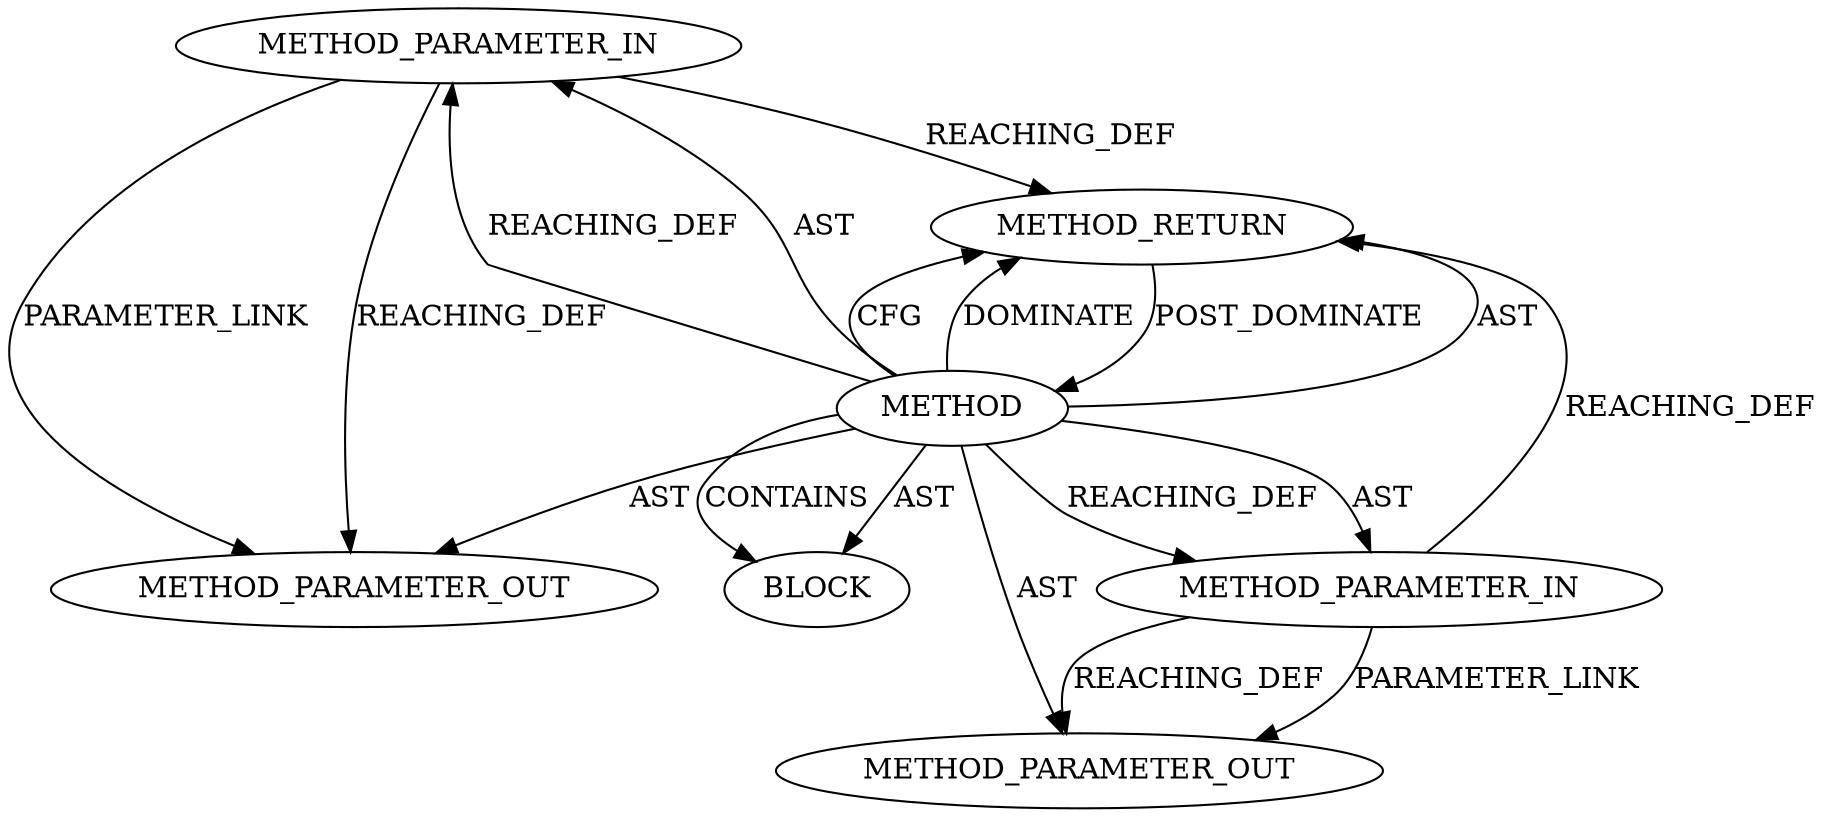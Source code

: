 digraph {
  22003 [label=METHOD_PARAMETER_OUT ORDER=2 CODE="p2" IS_VARIADIC=false TYPE_FULL_NAME="ANY" EVALUATION_STRATEGY="BY_VALUE" INDEX=2 NAME="p2"]
  22002 [label=METHOD_PARAMETER_OUT ORDER=1 CODE="p1" IS_VARIADIC=false TYPE_FULL_NAME="ANY" EVALUATION_STRATEGY="BY_VALUE" INDEX=1 NAME="p1"]
  19982 [label=METHOD_PARAMETER_IN ORDER=2 CODE="p2" IS_VARIADIC=false TYPE_FULL_NAME="ANY" EVALUATION_STRATEGY="BY_VALUE" INDEX=2 NAME="p2"]
  19980 [label=METHOD AST_PARENT_TYPE="NAMESPACE_BLOCK" AST_PARENT_FULL_NAME="<global>" ORDER=0 CODE="<empty>" FULL_NAME="INIT_WORK" IS_EXTERNAL=true FILENAME="<empty>" SIGNATURE="" NAME="INIT_WORK"]
  19981 [label=METHOD_PARAMETER_IN ORDER=1 CODE="p1" IS_VARIADIC=false TYPE_FULL_NAME="ANY" EVALUATION_STRATEGY="BY_VALUE" INDEX=1 NAME="p1"]
  19984 [label=METHOD_RETURN ORDER=2 CODE="RET" TYPE_FULL_NAME="ANY" EVALUATION_STRATEGY="BY_VALUE"]
  19983 [label=BLOCK ORDER=1 ARGUMENT_INDEX=1 CODE="<empty>" TYPE_FULL_NAME="ANY"]
  19982 -> 22003 [label=PARAMETER_LINK ]
  19982 -> 22003 [label=REACHING_DEF VARIABLE="p2"]
  19980 -> 19983 [label=AST ]
  19980 -> 19983 [label=CONTAINS ]
  19980 -> 19984 [label=AST ]
  19980 -> 19982 [label=REACHING_DEF VARIABLE=""]
  19980 -> 19984 [label=CFG ]
  19980 -> 22003 [label=AST ]
  19980 -> 19981 [label=AST ]
  19981 -> 19984 [label=REACHING_DEF VARIABLE="p1"]
  19984 -> 19980 [label=POST_DOMINATE ]
  19980 -> 19981 [label=REACHING_DEF VARIABLE=""]
  19980 -> 22002 [label=AST ]
  19981 -> 22002 [label=PARAMETER_LINK ]
  19980 -> 19982 [label=AST ]
  19981 -> 22002 [label=REACHING_DEF VARIABLE="p1"]
  19982 -> 19984 [label=REACHING_DEF VARIABLE="p2"]
  19980 -> 19984 [label=DOMINATE ]
}
